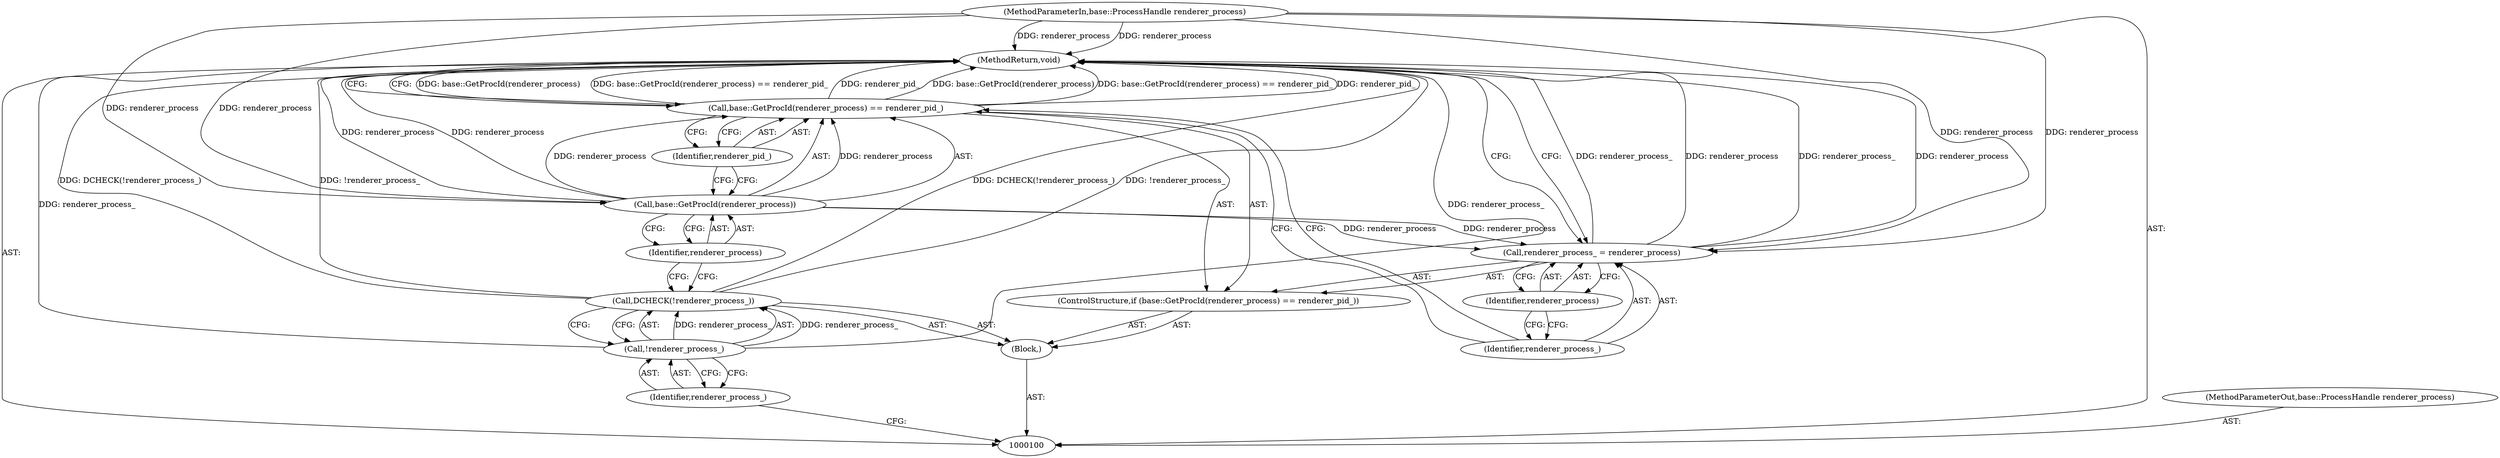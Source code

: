 digraph "1_Chrome_cd0bd79d6ebdb72183e6f0833673464cc10b3600_17" {
"1000114" [label="(MethodReturn,void)"];
"1000101" [label="(MethodParameterIn,base::ProcessHandle renderer_process)"];
"1000141" [label="(MethodParameterOut,base::ProcessHandle renderer_process)"];
"1000102" [label="(Block,)"];
"1000105" [label="(Identifier,renderer_process_)"];
"1000103" [label="(Call,DCHECK(!renderer_process_))"];
"1000104" [label="(Call,!renderer_process_)"];
"1000106" [label="(ControlStructure,if (base::GetProcId(renderer_process) == renderer_pid_))"];
"1000109" [label="(Identifier,renderer_process)"];
"1000110" [label="(Identifier,renderer_pid_)"];
"1000107" [label="(Call,base::GetProcId(renderer_process) == renderer_pid_)"];
"1000108" [label="(Call,base::GetProcId(renderer_process))"];
"1000113" [label="(Identifier,renderer_process)"];
"1000111" [label="(Call,renderer_process_ = renderer_process)"];
"1000112" [label="(Identifier,renderer_process_)"];
"1000114" -> "1000100"  [label="AST: "];
"1000114" -> "1000111"  [label="CFG: "];
"1000114" -> "1000107"  [label="CFG: "];
"1000107" -> "1000114"  [label="DDG: base::GetProcId(renderer_process)"];
"1000107" -> "1000114"  [label="DDG: base::GetProcId(renderer_process) == renderer_pid_"];
"1000107" -> "1000114"  [label="DDG: renderer_pid_"];
"1000103" -> "1000114"  [label="DDG: !renderer_process_"];
"1000103" -> "1000114"  [label="DDG: DCHECK(!renderer_process_)"];
"1000104" -> "1000114"  [label="DDG: renderer_process_"];
"1000111" -> "1000114"  [label="DDG: renderer_process_"];
"1000111" -> "1000114"  [label="DDG: renderer_process"];
"1000108" -> "1000114"  [label="DDG: renderer_process"];
"1000101" -> "1000114"  [label="DDG: renderer_process"];
"1000101" -> "1000100"  [label="AST: "];
"1000101" -> "1000114"  [label="DDG: renderer_process"];
"1000101" -> "1000108"  [label="DDG: renderer_process"];
"1000101" -> "1000111"  [label="DDG: renderer_process"];
"1000141" -> "1000100"  [label="AST: "];
"1000102" -> "1000100"  [label="AST: "];
"1000103" -> "1000102"  [label="AST: "];
"1000106" -> "1000102"  [label="AST: "];
"1000105" -> "1000104"  [label="AST: "];
"1000105" -> "1000100"  [label="CFG: "];
"1000104" -> "1000105"  [label="CFG: "];
"1000103" -> "1000102"  [label="AST: "];
"1000103" -> "1000104"  [label="CFG: "];
"1000104" -> "1000103"  [label="AST: "];
"1000109" -> "1000103"  [label="CFG: "];
"1000103" -> "1000114"  [label="DDG: !renderer_process_"];
"1000103" -> "1000114"  [label="DDG: DCHECK(!renderer_process_)"];
"1000104" -> "1000103"  [label="DDG: renderer_process_"];
"1000104" -> "1000103"  [label="AST: "];
"1000104" -> "1000105"  [label="CFG: "];
"1000105" -> "1000104"  [label="AST: "];
"1000103" -> "1000104"  [label="CFG: "];
"1000104" -> "1000114"  [label="DDG: renderer_process_"];
"1000104" -> "1000103"  [label="DDG: renderer_process_"];
"1000106" -> "1000102"  [label="AST: "];
"1000107" -> "1000106"  [label="AST: "];
"1000111" -> "1000106"  [label="AST: "];
"1000109" -> "1000108"  [label="AST: "];
"1000109" -> "1000103"  [label="CFG: "];
"1000108" -> "1000109"  [label="CFG: "];
"1000110" -> "1000107"  [label="AST: "];
"1000110" -> "1000108"  [label="CFG: "];
"1000107" -> "1000110"  [label="CFG: "];
"1000107" -> "1000106"  [label="AST: "];
"1000107" -> "1000110"  [label="CFG: "];
"1000108" -> "1000107"  [label="AST: "];
"1000110" -> "1000107"  [label="AST: "];
"1000112" -> "1000107"  [label="CFG: "];
"1000114" -> "1000107"  [label="CFG: "];
"1000107" -> "1000114"  [label="DDG: base::GetProcId(renderer_process)"];
"1000107" -> "1000114"  [label="DDG: base::GetProcId(renderer_process) == renderer_pid_"];
"1000107" -> "1000114"  [label="DDG: renderer_pid_"];
"1000108" -> "1000107"  [label="DDG: renderer_process"];
"1000108" -> "1000107"  [label="AST: "];
"1000108" -> "1000109"  [label="CFG: "];
"1000109" -> "1000108"  [label="AST: "];
"1000110" -> "1000108"  [label="CFG: "];
"1000108" -> "1000114"  [label="DDG: renderer_process"];
"1000108" -> "1000107"  [label="DDG: renderer_process"];
"1000101" -> "1000108"  [label="DDG: renderer_process"];
"1000108" -> "1000111"  [label="DDG: renderer_process"];
"1000113" -> "1000111"  [label="AST: "];
"1000113" -> "1000112"  [label="CFG: "];
"1000111" -> "1000113"  [label="CFG: "];
"1000111" -> "1000106"  [label="AST: "];
"1000111" -> "1000113"  [label="CFG: "];
"1000112" -> "1000111"  [label="AST: "];
"1000113" -> "1000111"  [label="AST: "];
"1000114" -> "1000111"  [label="CFG: "];
"1000111" -> "1000114"  [label="DDG: renderer_process_"];
"1000111" -> "1000114"  [label="DDG: renderer_process"];
"1000108" -> "1000111"  [label="DDG: renderer_process"];
"1000101" -> "1000111"  [label="DDG: renderer_process"];
"1000112" -> "1000111"  [label="AST: "];
"1000112" -> "1000107"  [label="CFG: "];
"1000113" -> "1000112"  [label="CFG: "];
}
